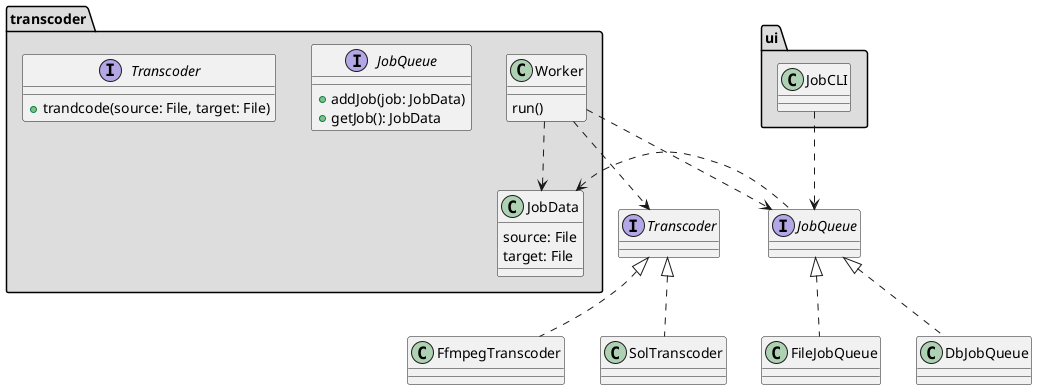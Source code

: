 @startuml

package "ui" #DDDDDD {
  class JobCLI {}
}

package "transcoder" #DDDDDD {
  class JobData {
    source: File
    target: File
  }

  class Worker {
    run()
  }

  interface JobQueue {
    +addJob(job: JobData)
    +getJob(): JobData
  }

  interface Transcoder {
    +trandcode(source: File, target: File)
  }
}

class FileJobQueue implements JobQueue {}
class DbJobQueue implements JobQueue {}
class FfmpegTranscoder implements Transcoder {}
class SolTranscoder implements Transcoder {}

JobCLI .d.> JobQueue
JobQueue .l.> JobData
Worker ..> JobData
Worker ..> JobQueue
Worker ..> Transcoder

@enduml
